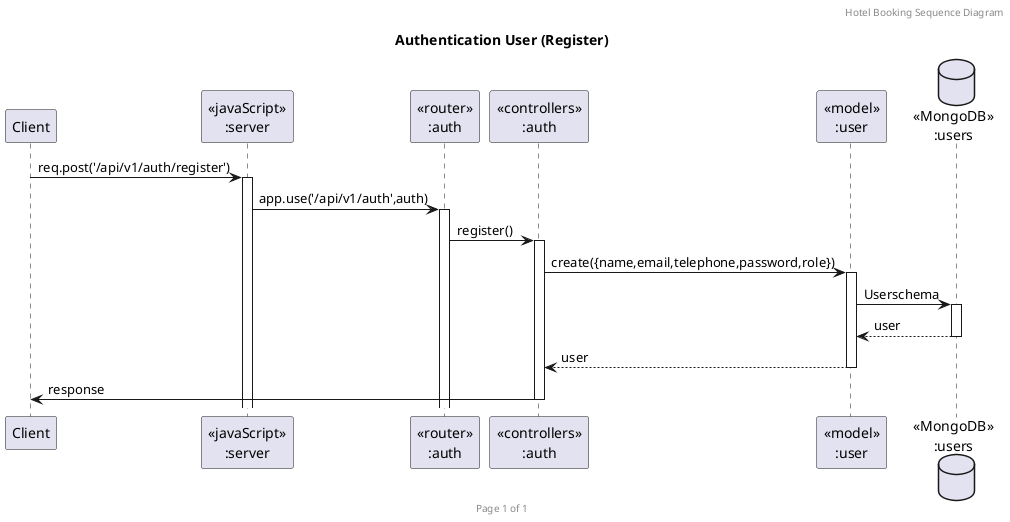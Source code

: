 @startuml Authentication User (Register)

header Hotel Booking Sequence Diagram
footer Page %page% of %lastpage%
title "Authentication User (Register)"

participant "Client" as client
participant "<<javaScript>>\n:server" as server
participant "<<router>>\n:auth" as routerAuth
participant "<<controllers>>\n:auth" as controllersAuth
participant "<<model>>\n:user" as modelUser
database "<<MongoDB>>\n:users" as UsersDatabase

client->server ++:req.post('/api/v1/auth/register')
server->routerAuth ++:app.use('/api/v1/auth',auth)
routerAuth -> controllersAuth ++:register()

controllersAuth->modelUser ++:create({name,email,telephone,password,role})
modelUser ->UsersDatabase ++: Userschema
UsersDatabase --> modelUser --: user
controllersAuth <-- modelUser --:user

controllersAuth->client --:response

@enduml

